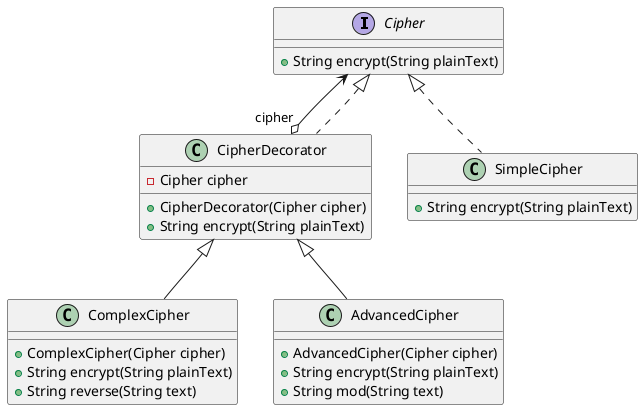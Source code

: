 @startuml 

skinparam DefaultFontName PingFangSC-Regular

interface Cipher{
    + String encrypt(String plainText)
}
class SimpleCipher{
    + String encrypt(String plainText)
}
class CipherDecorator{
    - Cipher cipher
    + CipherDecorator(Cipher cipher)
    + String encrypt(String plainText)
}
class ComplexCipher{
    + ComplexCipher(Cipher cipher)
    + String encrypt(String plainText)
    + String reverse(String text)
}
class AdvancedCipher{
    + AdvancedCipher(Cipher cipher)
    + String encrypt(String plainText)
    + String mod(String text)
}

Cipher <|.. SimpleCipher
Cipher <--o "cipher" CipherDecorator
Cipher <|.. CipherDecorator
CipherDecorator <|-- ComplexCipher
CipherDecorator <|-- AdvancedCipher

Cipher -[hidden]down- SimpleCipher
SimpleCipher -[hidden]left- CipherDecorator

@enduml
